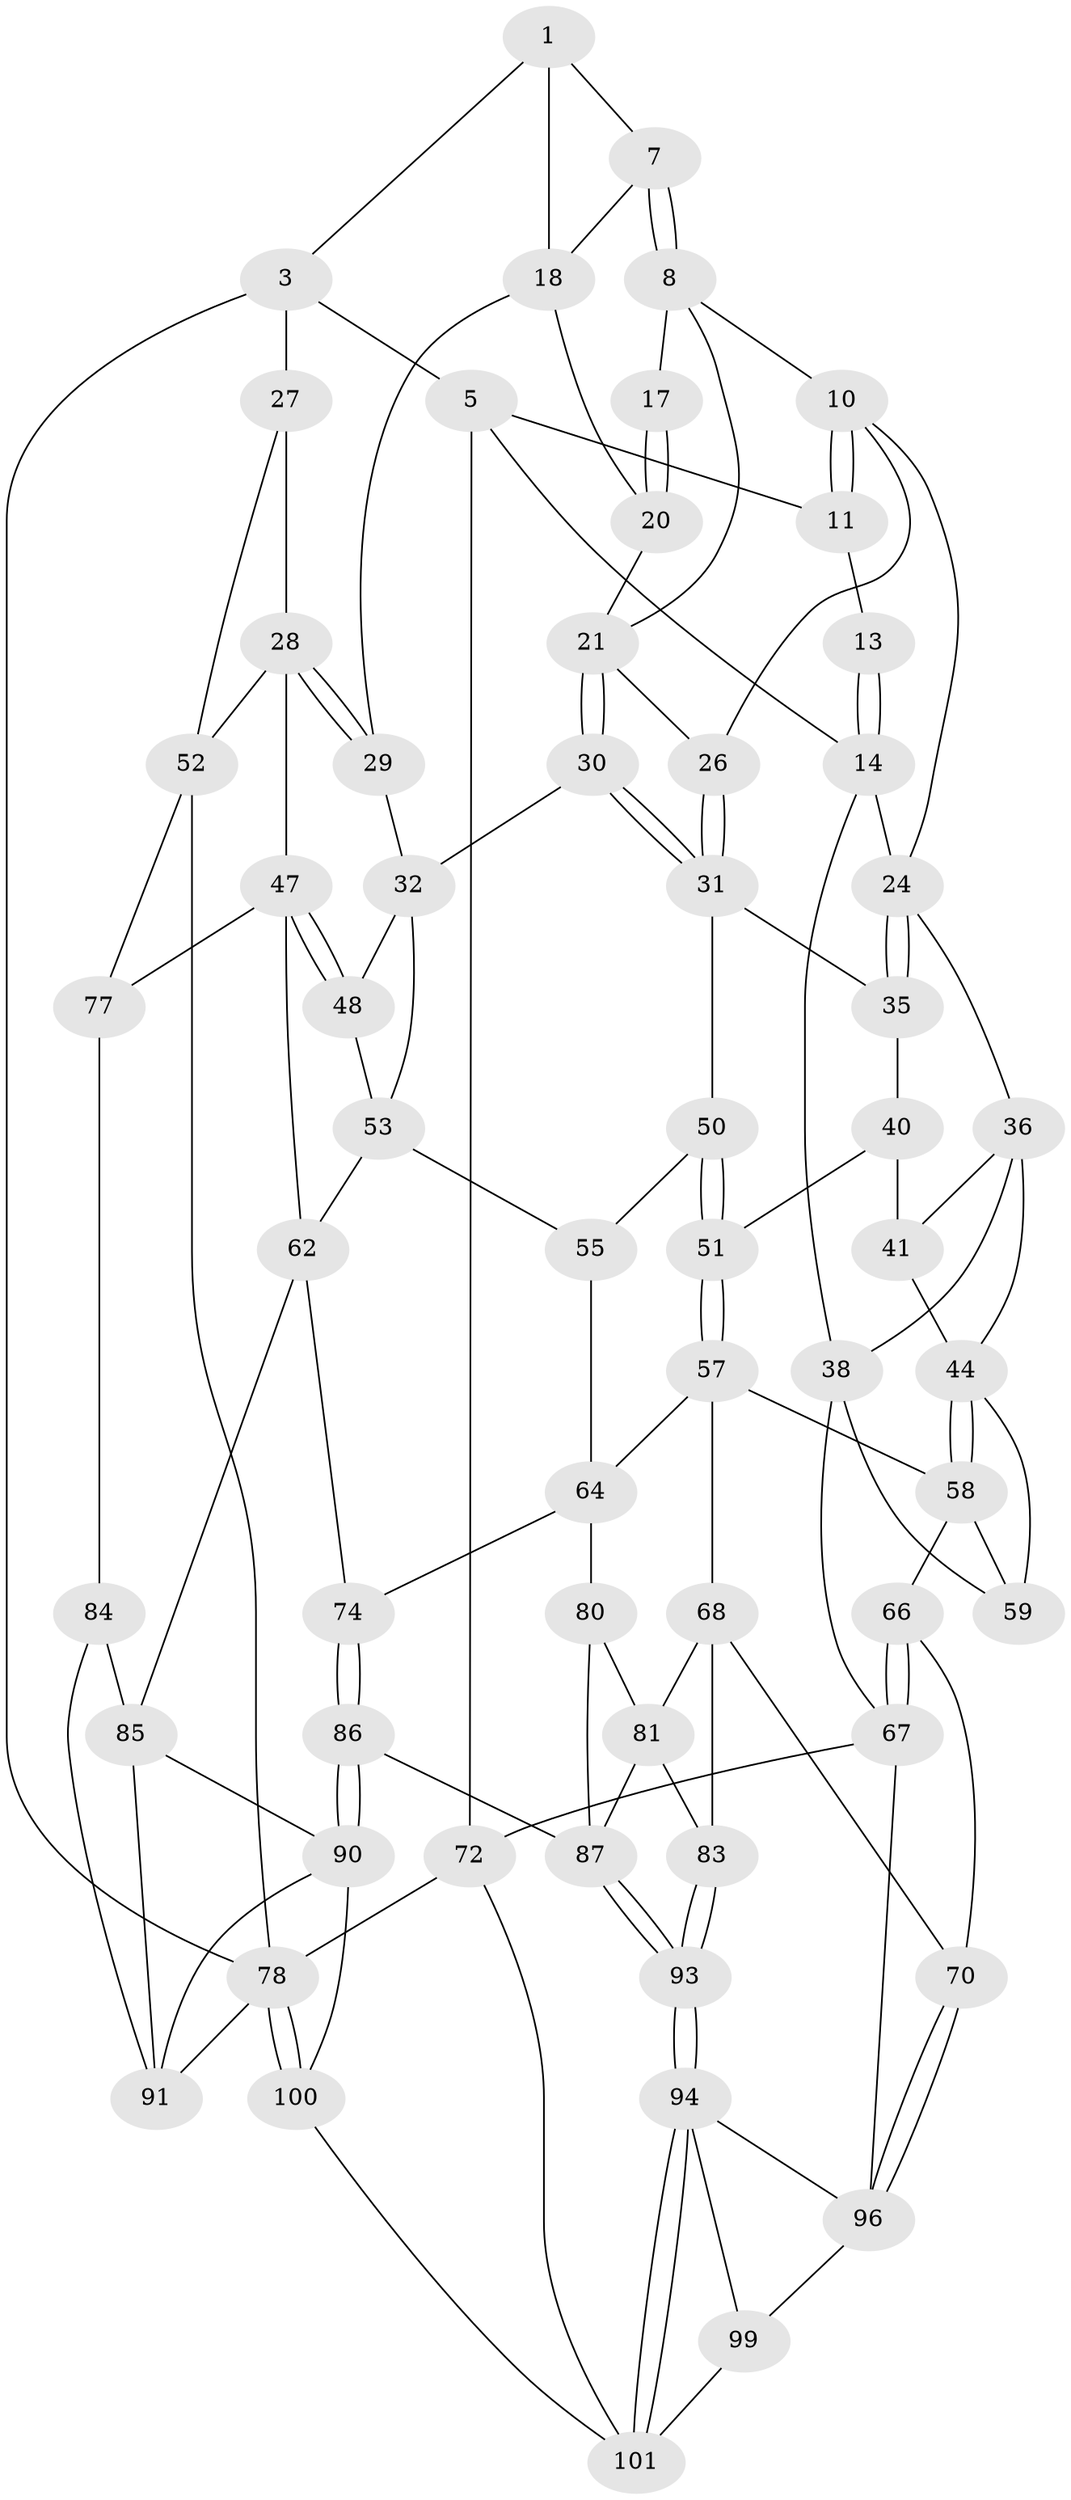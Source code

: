 // Generated by graph-tools (version 1.1) at 2025/52/02/27/25 19:52:39]
// undirected, 62 vertices, 131 edges
graph export_dot {
graph [start="1"]
  node [color=gray90,style=filled];
  1 [pos="+0.46746299894491317+0",super="+2"];
  3 [pos="+1+0",super="+4"];
  5 [pos="+0+0",super="+6"];
  7 [pos="+0.5131383870170712+0.004984274431501819",super="+16"];
  8 [pos="+0.5104579240975465+0.0525739088010086",super="+9"];
  10 [pos="+0.44762558867376934+0.12511753620093077",super="+23"];
  11 [pos="+0.3855707428338391+0.10537859341683815",super="+12"];
  13 [pos="+0.2745839813573336+0.10994961852113548"];
  14 [pos="+0.24067847985751495+0.23887030716033014",super="+15"];
  17 [pos="+0.6329847642961209+0.11589107258886114"];
  18 [pos="+0.7914940281985237+0.05228940410701178",super="+19"];
  20 [pos="+0.6796656006680003+0.21702081269072265"];
  21 [pos="+0.6365886659094142+0.22369910530454032",super="+22"];
  24 [pos="+0.35865039471582766+0.2676783000442321",super="+25"];
  26 [pos="+0.41870367367473393+0.2862243691080531"];
  27 [pos="+0.8511073543779367+0.30503075324690704",super="+42"];
  28 [pos="+0.8237623439514892+0.31289185256723007",super="+46"];
  29 [pos="+0.7988797522528862+0.30398182107576815"];
  30 [pos="+0.5348413041144037+0.37729603411553986"];
  31 [pos="+0.4861899923249588+0.3766044559607343",super="+34"];
  32 [pos="+0.7753140056347283+0.32582510152597044",super="+33"];
  35 [pos="+0.33376539150426743+0.4095639663497759"];
  36 [pos="+0.23596322756715768+0.2962964194094286",super="+37"];
  38 [pos="+0.02661635302934566+0.46567498425777076",super="+39"];
  40 [pos="+0.316079934351229+0.4314740451065529",super="+49"];
  41 [pos="+0.27840673472581956+0.41327296091959015",super="+43"];
  44 [pos="+0.22578597270033973+0.48007606857351764",super="+45"];
  47 [pos="+0.7633778817712362+0.5716469875953651",super="+61"];
  48 [pos="+0.7364644635034581+0.40730947556653435"];
  50 [pos="+0.43940432764685877+0.4851684348147758",super="+56"];
  51 [pos="+0.3767765138265737+0.5207030043589426"];
  52 [pos="+1+0.6044799120198591",super="+76"];
  53 [pos="+0.6351200330585164+0.49856886305258946",super="+54"];
  55 [pos="+0.5700691735641797+0.5389834809505822",super="+63"];
  57 [pos="+0.366998500084432+0.5358924986805225",super="+65"];
  58 [pos="+0.2550451248929673+0.5525491577059493",super="+60"];
  59 [pos="+0.1717399569901238+0.5566838162956425"];
  62 [pos="+0.6912882258847716+0.6109153743845028",super="+73"];
  64 [pos="+0.5011392283564551+0.6495069442105359",super="+75"];
  66 [pos="+0.20143029190198142+0.6534140838092126"];
  67 [pos="+0+0.6107119278986496",super="+71"];
  68 [pos="+0.35298891656371206+0.6553529349603567",super="+69"];
  70 [pos="+0.25160793899197653+0.7314191282556342"];
  72 [pos="+0+1"];
  74 [pos="+0.6808350325617795+0.619621353802348"];
  77 [pos="+0.9027099045213085+0.6907067034838581"];
  78 [pos="+1+1",super="+79"];
  80 [pos="+0.4958473606536397+0.6938479810961774"];
  81 [pos="+0.38382727545184764+0.6764844519544821",super="+82"];
  83 [pos="+0.3246384442699741+0.7647990442730142"];
  84 [pos="+0.8710140813898667+0.7137532900963567"];
  85 [pos="+0.7268993295444811+0.7092204247249536",super="+89"];
  86 [pos="+0.5433342560660314+0.841396103481277"];
  87 [pos="+0.5383194369474159+0.8395413563155688",super="+88"];
  90 [pos="+0.6541859270671059+0.9353093040081327",super="+98"];
  91 [pos="+0.9343183487054094+0.865634795585956",super="+92"];
  93 [pos="+0.40483229751953764+0.8986808026173467"];
  94 [pos="+0.36035030908150634+0.9539248014901603",super="+95"];
  96 [pos="+0.23494270578140225+0.759463087714955",super="+97"];
  99 [pos="+0.15323111544106738+0.951229026720356"];
  100 [pos="+0.7115257910376348+1"];
  101 [pos="+0.35771304894193373+1",super="+102"];
  1 -- 7;
  1 -- 18;
  1 -- 3;
  3 -- 27 [weight=2];
  3 -- 5;
  3 -- 78;
  5 -- 72;
  5 -- 11;
  5 -- 14;
  7 -- 8;
  7 -- 8;
  7 -- 18;
  8 -- 17;
  8 -- 10;
  8 -- 21;
  10 -- 11;
  10 -- 11;
  10 -- 24;
  10 -- 26;
  11 -- 13 [weight=2];
  13 -- 14;
  13 -- 14;
  14 -- 24;
  14 -- 38;
  17 -- 20;
  17 -- 20;
  18 -- 20;
  18 -- 29;
  20 -- 21;
  21 -- 30;
  21 -- 30;
  21 -- 26;
  24 -- 35;
  24 -- 35;
  24 -- 36;
  26 -- 31;
  26 -- 31;
  27 -- 28;
  27 -- 52;
  28 -- 29;
  28 -- 29;
  28 -- 52;
  28 -- 47;
  29 -- 32;
  30 -- 31;
  30 -- 31;
  30 -- 32;
  31 -- 50;
  31 -- 35;
  32 -- 48;
  32 -- 53;
  35 -- 40;
  36 -- 41;
  36 -- 38;
  36 -- 44;
  38 -- 59;
  38 -- 67;
  40 -- 41 [weight=2];
  40 -- 51;
  41 -- 44;
  44 -- 58;
  44 -- 58;
  44 -- 59;
  47 -- 48;
  47 -- 48;
  47 -- 77;
  47 -- 62;
  48 -- 53;
  50 -- 51;
  50 -- 51;
  50 -- 55 [weight=2];
  51 -- 57;
  51 -- 57;
  52 -- 77;
  52 -- 78;
  53 -- 62;
  53 -- 55;
  55 -- 64;
  57 -- 58;
  57 -- 64;
  57 -- 68;
  58 -- 59;
  58 -- 66;
  62 -- 74;
  62 -- 85;
  64 -- 74;
  64 -- 80;
  66 -- 67;
  66 -- 67;
  66 -- 70;
  67 -- 72;
  67 -- 96;
  68 -- 81;
  68 -- 83;
  68 -- 70;
  70 -- 96;
  70 -- 96;
  72 -- 78;
  72 -- 101;
  74 -- 86;
  74 -- 86;
  77 -- 84;
  78 -- 100;
  78 -- 100;
  78 -- 91;
  80 -- 81;
  80 -- 87;
  81 -- 83;
  81 -- 87;
  83 -- 93;
  83 -- 93;
  84 -- 85;
  84 -- 91;
  85 -- 90;
  85 -- 91;
  86 -- 87;
  86 -- 90;
  86 -- 90;
  87 -- 93;
  87 -- 93;
  90 -- 91;
  90 -- 100;
  93 -- 94;
  93 -- 94;
  94 -- 101;
  94 -- 101;
  94 -- 96;
  94 -- 99;
  96 -- 99;
  99 -- 101;
  100 -- 101;
}
